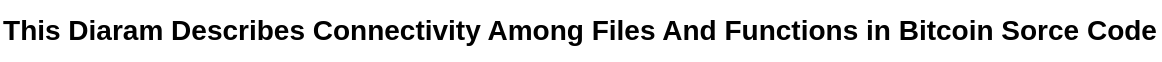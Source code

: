 <mxfile version="26.0.14">
  <diagram name="Page-1" id="qNo6D6c6J6h9eT37d7i4">
    <mxGraphModel dx="1434" dy="710" grid="1" gridSize="10" guides="1" tooltips="1" connect="1" arrows="1" fold="1" page="1" pageScale="1" pageWidth="850" pageHeight="1100" math="0" shadow="0">
      <root>
        <mxCell id="0" />
        <mxCell id="1" parent="0" />
        <mxCell id="EbIar8U_cFAR_vwOXgyZ-2" value="&lt;b&gt;&lt;font style=&quot;font-size: 14px;&quot;&gt;This Diaram Describes Connectivity Among Files And Functions in Bitcoin Sorce Code &lt;/font&gt;&lt;/b&gt;" style="text;html=1;align=center;verticalAlign=middle;whiteSpace=wrap;rounded=0;" vertex="1" parent="1">
          <mxGeometry x="570" y="10" width="580" height="30" as="geometry" />
        </mxCell>
      </root>
    </mxGraphModel>
  </diagram>
</mxfile>
